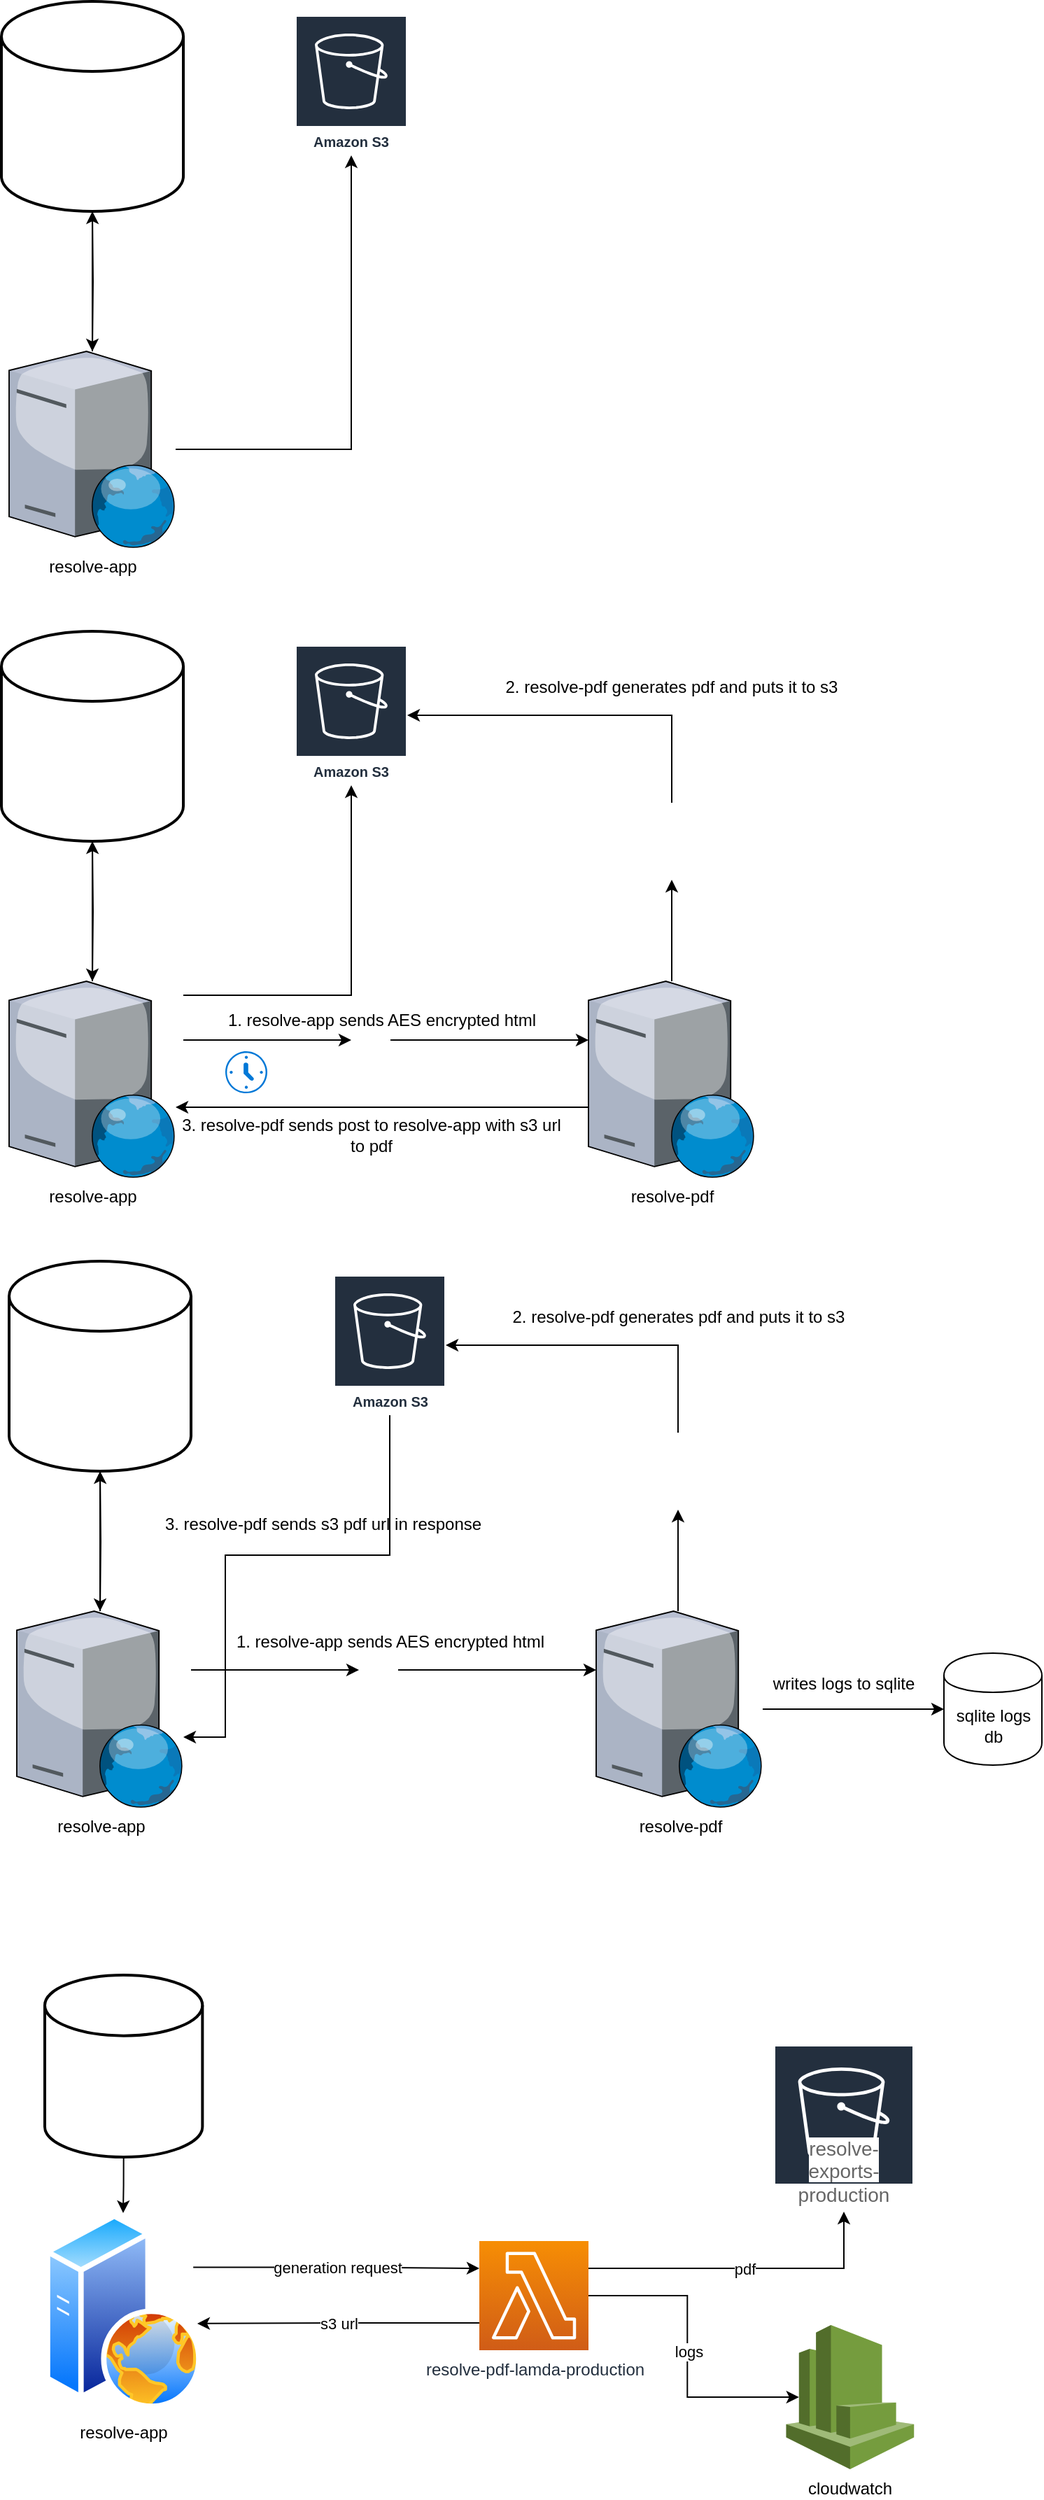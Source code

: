 <mxfile version="15.6.8" type="github">
  <diagram id="5_rdmGaq0llwrfAE2dWt" name="Page-1">
    <mxGraphModel dx="933" dy="548" grid="1" gridSize="10" guides="1" tooltips="1" connect="1" arrows="1" fold="1" page="1" pageScale="1" pageWidth="850" pageHeight="1100" math="0" shadow="0">
      <root>
        <mxCell id="0" />
        <mxCell id="1" parent="0" />
        <mxCell id="IsMm8OiR0PWOaWT-6-WU-7" style="edgeStyle=orthogonalEdgeStyle;rounded=0;orthogonalLoop=1;jettySize=auto;html=1;" parent="1" source="IsMm8OiR0PWOaWT-6-WU-1" target="IsMm8OiR0PWOaWT-6-WU-3" edge="1">
          <mxGeometry relative="1" as="geometry" />
        </mxCell>
        <mxCell id="IsMm8OiR0PWOaWT-6-WU-1" value="" style="strokeWidth=2;html=1;shape=mxgraph.flowchart.database;whiteSpace=wrap;" parent="1" vertex="1">
          <mxGeometry x="70" y="30" width="130" height="150" as="geometry" />
        </mxCell>
        <mxCell id="IsMm8OiR0PWOaWT-6-WU-2" value="" style="shape=image;verticalLabelPosition=bottom;labelBackgroundColor=#ffffff;verticalAlign=top;aspect=fixed;imageAspect=0;image=https://commons.bmstu.wiki/images/b/b5/Postgresql.png;" parent="1" vertex="1">
          <mxGeometry x="95.5" y="90" width="79" height="70" as="geometry" />
        </mxCell>
        <mxCell id="IsMm8OiR0PWOaWT-6-WU-4" style="edgeStyle=orthogonalEdgeStyle;rounded=0;orthogonalLoop=1;jettySize=auto;html=1;entryX=0.5;entryY=1;entryDx=0;entryDy=0;entryPerimeter=0;" parent="1" target="IsMm8OiR0PWOaWT-6-WU-1" edge="1">
          <mxGeometry relative="1" as="geometry">
            <mxPoint x="135" y="280" as="sourcePoint" />
          </mxGeometry>
        </mxCell>
        <mxCell id="IsMm8OiR0PWOaWT-6-WU-9" style="edgeStyle=orthogonalEdgeStyle;rounded=0;orthogonalLoop=1;jettySize=auto;html=1;" parent="1" source="IsMm8OiR0PWOaWT-6-WU-3" target="IsMm8OiR0PWOaWT-6-WU-8" edge="1">
          <mxGeometry relative="1" as="geometry" />
        </mxCell>
        <mxCell id="IsMm8OiR0PWOaWT-6-WU-3" value="resolve-app&lt;br&gt;" style="verticalLabelPosition=bottom;aspect=fixed;html=1;verticalAlign=top;strokeColor=none;align=center;outlineConnect=0;shape=mxgraph.citrix.web_server;" parent="1" vertex="1">
          <mxGeometry x="75.5" y="280" width="119" height="140" as="geometry" />
        </mxCell>
        <mxCell id="IsMm8OiR0PWOaWT-6-WU-8" value="Amazon S3" style="outlineConnect=0;fontColor=#232F3E;gradientColor=none;strokeColor=#ffffff;fillColor=#232F3E;dashed=0;verticalLabelPosition=middle;verticalAlign=bottom;align=center;html=1;whiteSpace=wrap;fontSize=10;fontStyle=1;spacing=3;shape=mxgraph.aws4.productIcon;prIcon=mxgraph.aws4.s3;" parent="1" vertex="1">
          <mxGeometry x="280" y="40" width="80" height="100" as="geometry" />
        </mxCell>
        <mxCell id="IsMm8OiR0PWOaWT-6-WU-10" style="edgeStyle=orthogonalEdgeStyle;rounded=0;orthogonalLoop=1;jettySize=auto;html=1;" parent="1" source="IsMm8OiR0PWOaWT-6-WU-11" target="IsMm8OiR0PWOaWT-6-WU-15" edge="1">
          <mxGeometry relative="1" as="geometry" />
        </mxCell>
        <mxCell id="IsMm8OiR0PWOaWT-6-WU-11" value="" style="strokeWidth=2;html=1;shape=mxgraph.flowchart.database;whiteSpace=wrap;" parent="1" vertex="1">
          <mxGeometry x="70" y="480" width="130" height="150" as="geometry" />
        </mxCell>
        <mxCell id="IsMm8OiR0PWOaWT-6-WU-12" value="" style="shape=image;verticalLabelPosition=bottom;labelBackgroundColor=#ffffff;verticalAlign=top;aspect=fixed;imageAspect=0;image=https://commons.bmstu.wiki/images/b/b5/Postgresql.png;" parent="1" vertex="1">
          <mxGeometry x="95.5" y="540" width="79" height="70" as="geometry" />
        </mxCell>
        <mxCell id="IsMm8OiR0PWOaWT-6-WU-13" style="edgeStyle=orthogonalEdgeStyle;rounded=0;orthogonalLoop=1;jettySize=auto;html=1;entryX=0.5;entryY=1;entryDx=0;entryDy=0;entryPerimeter=0;" parent="1" target="IsMm8OiR0PWOaWT-6-WU-11" edge="1">
          <mxGeometry relative="1" as="geometry">
            <mxPoint x="135" y="730" as="sourcePoint" />
          </mxGeometry>
        </mxCell>
        <mxCell id="IsMm8OiR0PWOaWT-6-WU-18" style="edgeStyle=orthogonalEdgeStyle;rounded=0;orthogonalLoop=1;jettySize=auto;html=1;" parent="1" source="IsMm8OiR0PWOaWT-6-WU-19" target="IsMm8OiR0PWOaWT-6-WU-17" edge="1">
          <mxGeometry relative="1" as="geometry">
            <Array as="points">
              <mxPoint x="334" y="770" />
            </Array>
          </mxGeometry>
        </mxCell>
        <mxCell id="IsMm8OiR0PWOaWT-6-WU-22" style="edgeStyle=orthogonalEdgeStyle;rounded=0;orthogonalLoop=1;jettySize=auto;html=1;" parent="1" target="IsMm8OiR0PWOaWT-6-WU-16" edge="1">
          <mxGeometry relative="1" as="geometry">
            <mxPoint x="200" y="740" as="sourcePoint" />
            <Array as="points">
              <mxPoint x="320" y="740" />
            </Array>
          </mxGeometry>
        </mxCell>
        <mxCell id="IsMm8OiR0PWOaWT-6-WU-15" value="resolve-app&lt;br&gt;" style="verticalLabelPosition=bottom;aspect=fixed;html=1;verticalAlign=top;strokeColor=none;align=center;outlineConnect=0;shape=mxgraph.citrix.web_server;" parent="1" vertex="1">
          <mxGeometry x="75.5" y="730" width="119" height="140" as="geometry" />
        </mxCell>
        <mxCell id="IsMm8OiR0PWOaWT-6-WU-16" value="Amazon S3" style="outlineConnect=0;fontColor=#232F3E;gradientColor=none;strokeColor=#ffffff;fillColor=#232F3E;dashed=0;verticalLabelPosition=middle;verticalAlign=bottom;align=center;html=1;whiteSpace=wrap;fontSize=10;fontStyle=1;spacing=3;shape=mxgraph.aws4.productIcon;prIcon=mxgraph.aws4.s3;" parent="1" vertex="1">
          <mxGeometry x="280" y="490" width="80" height="100" as="geometry" />
        </mxCell>
        <mxCell id="IsMm8OiR0PWOaWT-6-WU-24" style="edgeStyle=orthogonalEdgeStyle;rounded=0;orthogonalLoop=1;jettySize=auto;html=1;" parent="1" source="IsMm8OiR0PWOaWT-6-WU-27" target="IsMm8OiR0PWOaWT-6-WU-16" edge="1">
          <mxGeometry relative="1" as="geometry">
            <Array as="points">
              <mxPoint x="549" y="540" />
            </Array>
          </mxGeometry>
        </mxCell>
        <mxCell id="IsMm8OiR0PWOaWT-6-WU-26" style="edgeStyle=orthogonalEdgeStyle;rounded=0;orthogonalLoop=1;jettySize=auto;html=1;" parent="1" source="IsMm8OiR0PWOaWT-6-WU-17" target="IsMm8OiR0PWOaWT-6-WU-15" edge="1">
          <mxGeometry relative="1" as="geometry">
            <Array as="points">
              <mxPoint x="380" y="820" />
              <mxPoint x="380" y="820" />
            </Array>
          </mxGeometry>
        </mxCell>
        <mxCell id="IsMm8OiR0PWOaWT-6-WU-17" value="resolve-pdf&lt;br&gt;" style="verticalLabelPosition=bottom;aspect=fixed;html=1;verticalAlign=top;strokeColor=none;align=center;outlineConnect=0;shape=mxgraph.citrix.web_server;" parent="1" vertex="1">
          <mxGeometry x="489.5" y="730" width="119" height="140" as="geometry" />
        </mxCell>
        <mxCell id="IsMm8OiR0PWOaWT-6-WU-19" value="" style="shape=image;html=1;verticalAlign=top;verticalLabelPosition=bottom;labelBackgroundColor=#ffffff;imageAspect=0;aspect=fixed;image=https://cdn2.iconfinder.com/data/icons/publicons/64/html-128.png" parent="1" vertex="1">
          <mxGeometry x="320" y="758" width="28" height="28" as="geometry" />
        </mxCell>
        <mxCell id="IsMm8OiR0PWOaWT-6-WU-20" style="edgeStyle=orthogonalEdgeStyle;rounded=0;orthogonalLoop=1;jettySize=auto;html=1;" parent="1" target="IsMm8OiR0PWOaWT-6-WU-19" edge="1">
          <mxGeometry relative="1" as="geometry">
            <mxPoint x="200" y="772" as="sourcePoint" />
            <mxPoint x="489.5" y="800" as="targetPoint" />
            <Array as="points">
              <mxPoint x="270" y="772" />
              <mxPoint x="270" y="772" />
            </Array>
          </mxGeometry>
        </mxCell>
        <mxCell id="IsMm8OiR0PWOaWT-6-WU-23" value="1. resolve-app sends AES encrypted html" style="text;html=1;strokeColor=none;fillColor=none;align=center;verticalAlign=middle;whiteSpace=wrap;rounded=0;" parent="1" vertex="1">
          <mxGeometry x="202" y="748" width="280" height="20" as="geometry" />
        </mxCell>
        <mxCell id="IsMm8OiR0PWOaWT-6-WU-25" value="2. resolve-pdf generates pdf and puts it to s3" style="text;html=1;strokeColor=none;fillColor=none;align=center;verticalAlign=middle;whiteSpace=wrap;rounded=0;" parent="1" vertex="1">
          <mxGeometry x="369" y="510" width="360" height="20" as="geometry" />
        </mxCell>
        <mxCell id="IsMm8OiR0PWOaWT-6-WU-27" value="" style="shape=image;html=1;verticalAlign=top;verticalLabelPosition=bottom;labelBackgroundColor=#ffffff;imageAspect=0;aspect=fixed;image=https://cdn1.iconfinder.com/data/icons/material-core/18/drive-pdf-128.png" parent="1" vertex="1">
          <mxGeometry x="521.5" y="602.5" width="55" height="55" as="geometry" />
        </mxCell>
        <mxCell id="IsMm8OiR0PWOaWT-6-WU-28" style="edgeStyle=orthogonalEdgeStyle;rounded=0;orthogonalLoop=1;jettySize=auto;html=1;" parent="1" source="IsMm8OiR0PWOaWT-6-WU-17" target="IsMm8OiR0PWOaWT-6-WU-27" edge="1">
          <mxGeometry relative="1" as="geometry">
            <mxPoint x="549" y="730" as="sourcePoint" />
            <mxPoint x="360" y="540" as="targetPoint" />
            <Array as="points">
              <mxPoint x="549" y="620" />
              <mxPoint x="549" y="620" />
            </Array>
          </mxGeometry>
        </mxCell>
        <mxCell id="IsMm8OiR0PWOaWT-6-WU-30" value="3. resolve-pdf sends post to resolve-app with s3 url to pdf&lt;br&gt;" style="text;html=1;strokeColor=none;fillColor=none;align=center;verticalAlign=middle;whiteSpace=wrap;rounded=0;" parent="1" vertex="1">
          <mxGeometry x="194" y="830" width="281" height="20" as="geometry" />
        </mxCell>
        <mxCell id="IsMm8OiR0PWOaWT-6-WU-32" style="edgeStyle=orthogonalEdgeStyle;rounded=0;orthogonalLoop=1;jettySize=auto;html=1;" parent="1" source="IsMm8OiR0PWOaWT-6-WU-33" target="IsMm8OiR0PWOaWT-6-WU-38" edge="1">
          <mxGeometry relative="1" as="geometry" />
        </mxCell>
        <mxCell id="IsMm8OiR0PWOaWT-6-WU-33" value="" style="strokeWidth=2;html=1;shape=mxgraph.flowchart.database;whiteSpace=wrap;" parent="1" vertex="1">
          <mxGeometry x="75.5" y="930" width="130" height="150" as="geometry" />
        </mxCell>
        <mxCell id="IsMm8OiR0PWOaWT-6-WU-34" value="" style="shape=image;verticalLabelPosition=bottom;labelBackgroundColor=#ffffff;verticalAlign=top;aspect=fixed;imageAspect=0;image=https://commons.bmstu.wiki/images/b/b5/Postgresql.png;" parent="1" vertex="1">
          <mxGeometry x="101" y="990" width="79" height="70" as="geometry" />
        </mxCell>
        <mxCell id="IsMm8OiR0PWOaWT-6-WU-35" style="edgeStyle=orthogonalEdgeStyle;rounded=0;orthogonalLoop=1;jettySize=auto;html=1;entryX=0.5;entryY=1;entryDx=0;entryDy=0;entryPerimeter=0;" parent="1" target="IsMm8OiR0PWOaWT-6-WU-33" edge="1">
          <mxGeometry relative="1" as="geometry">
            <mxPoint x="140.5" y="1180" as="sourcePoint" />
          </mxGeometry>
        </mxCell>
        <mxCell id="IsMm8OiR0PWOaWT-6-WU-36" style="edgeStyle=orthogonalEdgeStyle;rounded=0;orthogonalLoop=1;jettySize=auto;html=1;jumpStyle=gap;" parent="1" source="IsMm8OiR0PWOaWT-6-WU-43" target="IsMm8OiR0PWOaWT-6-WU-42" edge="1">
          <mxGeometry relative="1" as="geometry">
            <Array as="points">
              <mxPoint x="339.5" y="1220" />
            </Array>
          </mxGeometry>
        </mxCell>
        <mxCell id="IsMm8OiR0PWOaWT-6-WU-38" value="resolve-app&lt;br&gt;" style="verticalLabelPosition=bottom;aspect=fixed;html=1;verticalAlign=top;strokeColor=none;align=center;outlineConnect=0;shape=mxgraph.citrix.web_server;" parent="1" vertex="1">
          <mxGeometry x="81" y="1180" width="119" height="140" as="geometry" />
        </mxCell>
        <mxCell id="MKAxNaUC_JFHe610yueE-1" value="" style="edgeStyle=orthogonalEdgeStyle;rounded=0;orthogonalLoop=1;jettySize=auto;html=1;" parent="1" source="IsMm8OiR0PWOaWT-6-WU-39" target="IsMm8OiR0PWOaWT-6-WU-38" edge="1">
          <mxGeometry relative="1" as="geometry">
            <Array as="points">
              <mxPoint x="348" y="1140" />
              <mxPoint x="230" y="1140" />
              <mxPoint x="230" y="1270" />
            </Array>
          </mxGeometry>
        </mxCell>
        <mxCell id="IsMm8OiR0PWOaWT-6-WU-39" value="Amazon S3" style="outlineConnect=0;fontColor=#232F3E;gradientColor=none;strokeColor=#ffffff;fillColor=#232F3E;dashed=0;verticalLabelPosition=middle;verticalAlign=bottom;align=center;html=1;whiteSpace=wrap;fontSize=10;fontStyle=1;spacing=3;shape=mxgraph.aws4.productIcon;prIcon=mxgraph.aws4.s3;" parent="1" vertex="1">
          <mxGeometry x="307.5" y="940" width="80" height="100" as="geometry" />
        </mxCell>
        <mxCell id="MKAxNaUC_JFHe610yueE-3" style="edgeStyle=orthogonalEdgeStyle;rounded=0;orthogonalLoop=1;jettySize=auto;html=1;" parent="1" source="IsMm8OiR0PWOaWT-6-WU-42" target="MKAxNaUC_JFHe610yueE-2" edge="1">
          <mxGeometry relative="1" as="geometry" />
        </mxCell>
        <mxCell id="IsMm8OiR0PWOaWT-6-WU-42" value="resolve-pdf&lt;br&gt;" style="verticalLabelPosition=bottom;aspect=fixed;html=1;verticalAlign=top;strokeColor=none;align=center;outlineConnect=0;shape=mxgraph.citrix.web_server;" parent="1" vertex="1">
          <mxGeometry x="495" y="1180" width="119" height="140" as="geometry" />
        </mxCell>
        <mxCell id="IsMm8OiR0PWOaWT-6-WU-43" value="" style="shape=image;html=1;verticalAlign=top;verticalLabelPosition=bottom;labelBackgroundColor=#ffffff;imageAspect=0;aspect=fixed;image=https://cdn2.iconfinder.com/data/icons/publicons/64/html-128.png" parent="1" vertex="1">
          <mxGeometry x="325.5" y="1208" width="28" height="28" as="geometry" />
        </mxCell>
        <mxCell id="IsMm8OiR0PWOaWT-6-WU-44" style="edgeStyle=orthogonalEdgeStyle;rounded=0;orthogonalLoop=1;jettySize=auto;html=1;endArrow=classic;endFill=1;" parent="1" target="IsMm8OiR0PWOaWT-6-WU-43" edge="1">
          <mxGeometry relative="1" as="geometry">
            <mxPoint x="205.5" y="1222" as="sourcePoint" />
            <mxPoint x="495" y="1250" as="targetPoint" />
            <Array as="points">
              <mxPoint x="275.5" y="1222" />
              <mxPoint x="275.5" y="1222" />
            </Array>
          </mxGeometry>
        </mxCell>
        <mxCell id="IsMm8OiR0PWOaWT-6-WU-45" value="1. resolve-app sends AES encrypted html" style="text;html=1;strokeColor=none;fillColor=none;align=center;verticalAlign=middle;whiteSpace=wrap;rounded=0;" parent="1" vertex="1">
          <mxGeometry x="207.5" y="1192" width="280" height="20" as="geometry" />
        </mxCell>
        <mxCell id="IsMm8OiR0PWOaWT-6-WU-50" value="3. resolve-pdf sends s3 pdf url in response&lt;br&gt;" style="text;html=1;strokeColor=none;fillColor=none;align=center;verticalAlign=middle;whiteSpace=wrap;rounded=0;" parent="1" vertex="1">
          <mxGeometry x="160" y="1107.5" width="280" height="20" as="geometry" />
        </mxCell>
        <mxCell id="IsMm8OiR0PWOaWT-6-WU-51" style="edgeStyle=orthogonalEdgeStyle;rounded=0;orthogonalLoop=1;jettySize=auto;html=1;" parent="1" source="IsMm8OiR0PWOaWT-6-WU-53" target="IsMm8OiR0PWOaWT-6-WU-39" edge="1">
          <mxGeometry relative="1" as="geometry">
            <mxPoint x="400" y="1010" as="targetPoint" />
            <Array as="points">
              <mxPoint x="554" y="990" />
            </Array>
          </mxGeometry>
        </mxCell>
        <mxCell id="IsMm8OiR0PWOaWT-6-WU-52" value="2. resolve-pdf generates pdf and puts it to s3" style="text;html=1;strokeColor=none;fillColor=none;align=center;verticalAlign=middle;whiteSpace=wrap;rounded=0;" parent="1" vertex="1">
          <mxGeometry x="373.5" y="960" width="360" height="20" as="geometry" />
        </mxCell>
        <mxCell id="IsMm8OiR0PWOaWT-6-WU-53" value="" style="shape=image;html=1;verticalAlign=top;verticalLabelPosition=bottom;labelBackgroundColor=#ffffff;imageAspect=0;aspect=fixed;image=https://cdn1.iconfinder.com/data/icons/material-core/18/drive-pdf-128.png" parent="1" vertex="1">
          <mxGeometry x="526" y="1052.5" width="55" height="55" as="geometry" />
        </mxCell>
        <mxCell id="IsMm8OiR0PWOaWT-6-WU-54" style="edgeStyle=orthogonalEdgeStyle;rounded=0;orthogonalLoop=1;jettySize=auto;html=1;" parent="1" target="IsMm8OiR0PWOaWT-6-WU-53" edge="1">
          <mxGeometry relative="1" as="geometry">
            <mxPoint x="553.5" y="1180" as="sourcePoint" />
            <mxPoint x="364.5" y="990" as="targetPoint" />
            <Array as="points">
              <mxPoint x="553.5" y="1070" />
              <mxPoint x="553.5" y="1070" />
            </Array>
          </mxGeometry>
        </mxCell>
        <mxCell id="IsMm8OiR0PWOaWT-6-WU-55" value="" style="shadow=0;dashed=0;html=1;strokeColor=none;labelPosition=center;verticalLabelPosition=bottom;verticalAlign=top;align=center;shape=mxgraph.mscae.general_symbols.clock_time;fillColor=#0078D7;" parent="1" vertex="1">
          <mxGeometry x="230" y="780" width="30" height="30" as="geometry" />
        </mxCell>
        <mxCell id="MKAxNaUC_JFHe610yueE-2" value="sqlite logs db" style="shape=cylinder;whiteSpace=wrap;html=1;boundedLbl=1;backgroundOutline=1;" parent="1" vertex="1">
          <mxGeometry x="743.5" y="1210" width="70" height="80" as="geometry" />
        </mxCell>
        <mxCell id="MKAxNaUC_JFHe610yueE-4" value="writes logs to sqlite" style="text;html=1;strokeColor=none;fillColor=none;align=center;verticalAlign=middle;whiteSpace=wrap;rounded=0;" parent="1" vertex="1">
          <mxGeometry x="614" y="1222" width="116" height="20" as="geometry" />
        </mxCell>
        <mxCell id="GoTZMSBDkHFgKHJFE9Pi-13" value="generation request" style="edgeStyle=orthogonalEdgeStyle;rounded=0;orthogonalLoop=1;jettySize=auto;html=1;exitX=1;exitY=0.25;exitDx=0;exitDy=0;entryX=0;entryY=0.25;entryDx=0;entryDy=0;entryPerimeter=0;" edge="1" parent="1" source="GoTZMSBDkHFgKHJFE9Pi-1" target="GoTZMSBDkHFgKHJFE9Pi-2">
          <mxGeometry relative="1" as="geometry" />
        </mxCell>
        <mxCell id="GoTZMSBDkHFgKHJFE9Pi-1" value="resolve-app" style="aspect=fixed;perimeter=ellipsePerimeter;html=1;align=center;shadow=0;dashed=0;spacingTop=3;image;image=img/lib/active_directory/web_server.svg;" vertex="1" parent="1">
          <mxGeometry x="101" y="1610" width="112" height="140" as="geometry" />
        </mxCell>
        <mxCell id="GoTZMSBDkHFgKHJFE9Pi-9" value="pdf" style="edgeStyle=orthogonalEdgeStyle;rounded=0;orthogonalLoop=1;jettySize=auto;html=1;exitX=1;exitY=0.25;exitDx=0;exitDy=0;exitPerimeter=0;" edge="1" parent="1" source="GoTZMSBDkHFgKHJFE9Pi-2" target="GoTZMSBDkHFgKHJFE9Pi-8">
          <mxGeometry relative="1" as="geometry" />
        </mxCell>
        <mxCell id="GoTZMSBDkHFgKHJFE9Pi-11" style="edgeStyle=orthogonalEdgeStyle;rounded=0;orthogonalLoop=1;jettySize=auto;html=1;entryX=0.1;entryY=0.5;entryDx=0;entryDy=0;entryPerimeter=0;" edge="1" parent="1" source="GoTZMSBDkHFgKHJFE9Pi-2" target="GoTZMSBDkHFgKHJFE9Pi-10">
          <mxGeometry relative="1" as="geometry" />
        </mxCell>
        <mxCell id="GoTZMSBDkHFgKHJFE9Pi-12" value="logs" style="edgeLabel;html=1;align=center;verticalAlign=middle;resizable=0;points=[];" vertex="1" connectable="0" parent="GoTZMSBDkHFgKHJFE9Pi-11">
          <mxGeometry x="-0.012" y="1" relative="1" as="geometry">
            <mxPoint as="offset" />
          </mxGeometry>
        </mxCell>
        <mxCell id="GoTZMSBDkHFgKHJFE9Pi-14" value="s3 url" style="edgeStyle=orthogonalEdgeStyle;rounded=0;orthogonalLoop=1;jettySize=auto;html=1;exitX=0;exitY=0.75;exitDx=0;exitDy=0;exitPerimeter=0;entryX=0.973;entryY=0.564;entryDx=0;entryDy=0;entryPerimeter=0;" edge="1" parent="1" source="GoTZMSBDkHFgKHJFE9Pi-2" target="GoTZMSBDkHFgKHJFE9Pi-1">
          <mxGeometry relative="1" as="geometry" />
        </mxCell>
        <mxCell id="GoTZMSBDkHFgKHJFE9Pi-2" value="resolve-pdf-lamda-production" style="sketch=0;points=[[0,0,0],[0.25,0,0],[0.5,0,0],[0.75,0,0],[1,0,0],[0,1,0],[0.25,1,0],[0.5,1,0],[0.75,1,0],[1,1,0],[0,0.25,0],[0,0.5,0],[0,0.75,0],[1,0.25,0],[1,0.5,0],[1,0.75,0]];outlineConnect=0;fontColor=#232F3E;gradientColor=#F78E04;gradientDirection=north;fillColor=#D05C17;strokeColor=#ffffff;dashed=0;verticalLabelPosition=bottom;verticalAlign=top;align=center;html=1;fontSize=12;fontStyle=0;aspect=fixed;shape=mxgraph.aws4.resourceIcon;resIcon=mxgraph.aws4.lambda;" vertex="1" parent="1">
          <mxGeometry x="411.5" y="1630" width="78" height="78" as="geometry" />
        </mxCell>
        <mxCell id="GoTZMSBDkHFgKHJFE9Pi-7" style="edgeStyle=orthogonalEdgeStyle;rounded=0;orthogonalLoop=1;jettySize=auto;html=1;exitX=0.5;exitY=1;exitDx=0;exitDy=0;exitPerimeter=0;entryX=0.5;entryY=0;entryDx=0;entryDy=0;" edge="1" parent="1" source="GoTZMSBDkHFgKHJFE9Pi-4" target="GoTZMSBDkHFgKHJFE9Pi-1">
          <mxGeometry relative="1" as="geometry" />
        </mxCell>
        <mxCell id="GoTZMSBDkHFgKHJFE9Pi-4" value="" style="strokeWidth=2;html=1;shape=mxgraph.flowchart.database;whiteSpace=wrap;" vertex="1" parent="1">
          <mxGeometry x="101" y="1440" width="112.67" height="130" as="geometry" />
        </mxCell>
        <mxCell id="GoTZMSBDkHFgKHJFE9Pi-5" value="" style="shape=image;verticalLabelPosition=bottom;labelBackgroundColor=#ffffff;verticalAlign=top;aspect=fixed;imageAspect=0;image=https://commons.bmstu.wiki/images/b/b5/Postgresql.png;" vertex="1" parent="1">
          <mxGeometry x="117.84" y="1490" width="79" height="70" as="geometry" />
        </mxCell>
        <mxCell id="GoTZMSBDkHFgKHJFE9Pi-8" value="&lt;div style=&quot;text-align: left&quot;&gt;&lt;/div&gt;&lt;span style=&quot;font-weight: normal ; color: rgb(102 , 102 , 102) ; font-family: , &amp;#34;blinkmacsystemfont&amp;#34; , &amp;#34;segoe ui&amp;#34; , &amp;#34;roboto&amp;#34; , &amp;#34;noto sans&amp;#34; , &amp;#34;ubuntu&amp;#34; , &amp;#34;cantarell&amp;#34; , &amp;#34;helvetica neue&amp;#34; , sans-serif , &amp;#34;apple color emoji&amp;#34; , &amp;#34;segoe ui emoji&amp;#34; , &amp;#34;segoe ui symbol&amp;#34; , &amp;#34;noto color emoji&amp;#34; ; font-size: 14px ; text-align: left ; background-color: rgb(255 , 255 , 255)&quot;&gt;resolve-exports-production&lt;/span&gt;" style="sketch=0;outlineConnect=0;fontColor=#232F3E;gradientColor=none;strokeColor=#ffffff;fillColor=#232F3E;dashed=0;verticalLabelPosition=middle;verticalAlign=bottom;align=center;html=1;whiteSpace=wrap;fontSize=10;fontStyle=1;spacing=3;shape=mxgraph.aws4.productIcon;prIcon=mxgraph.aws4.s3;" vertex="1" parent="1">
          <mxGeometry x="622" y="1490" width="100" height="119" as="geometry" />
        </mxCell>
        <mxCell id="GoTZMSBDkHFgKHJFE9Pi-10" value="cloudwatch" style="outlineConnect=0;dashed=0;verticalLabelPosition=bottom;verticalAlign=top;align=center;html=1;shape=mxgraph.aws3.cloudwatch;fillColor=#759C3E;gradientColor=none;" vertex="1" parent="1">
          <mxGeometry x="630.75" y="1690" width="91.37" height="103" as="geometry" />
        </mxCell>
      </root>
    </mxGraphModel>
  </diagram>
</mxfile>
